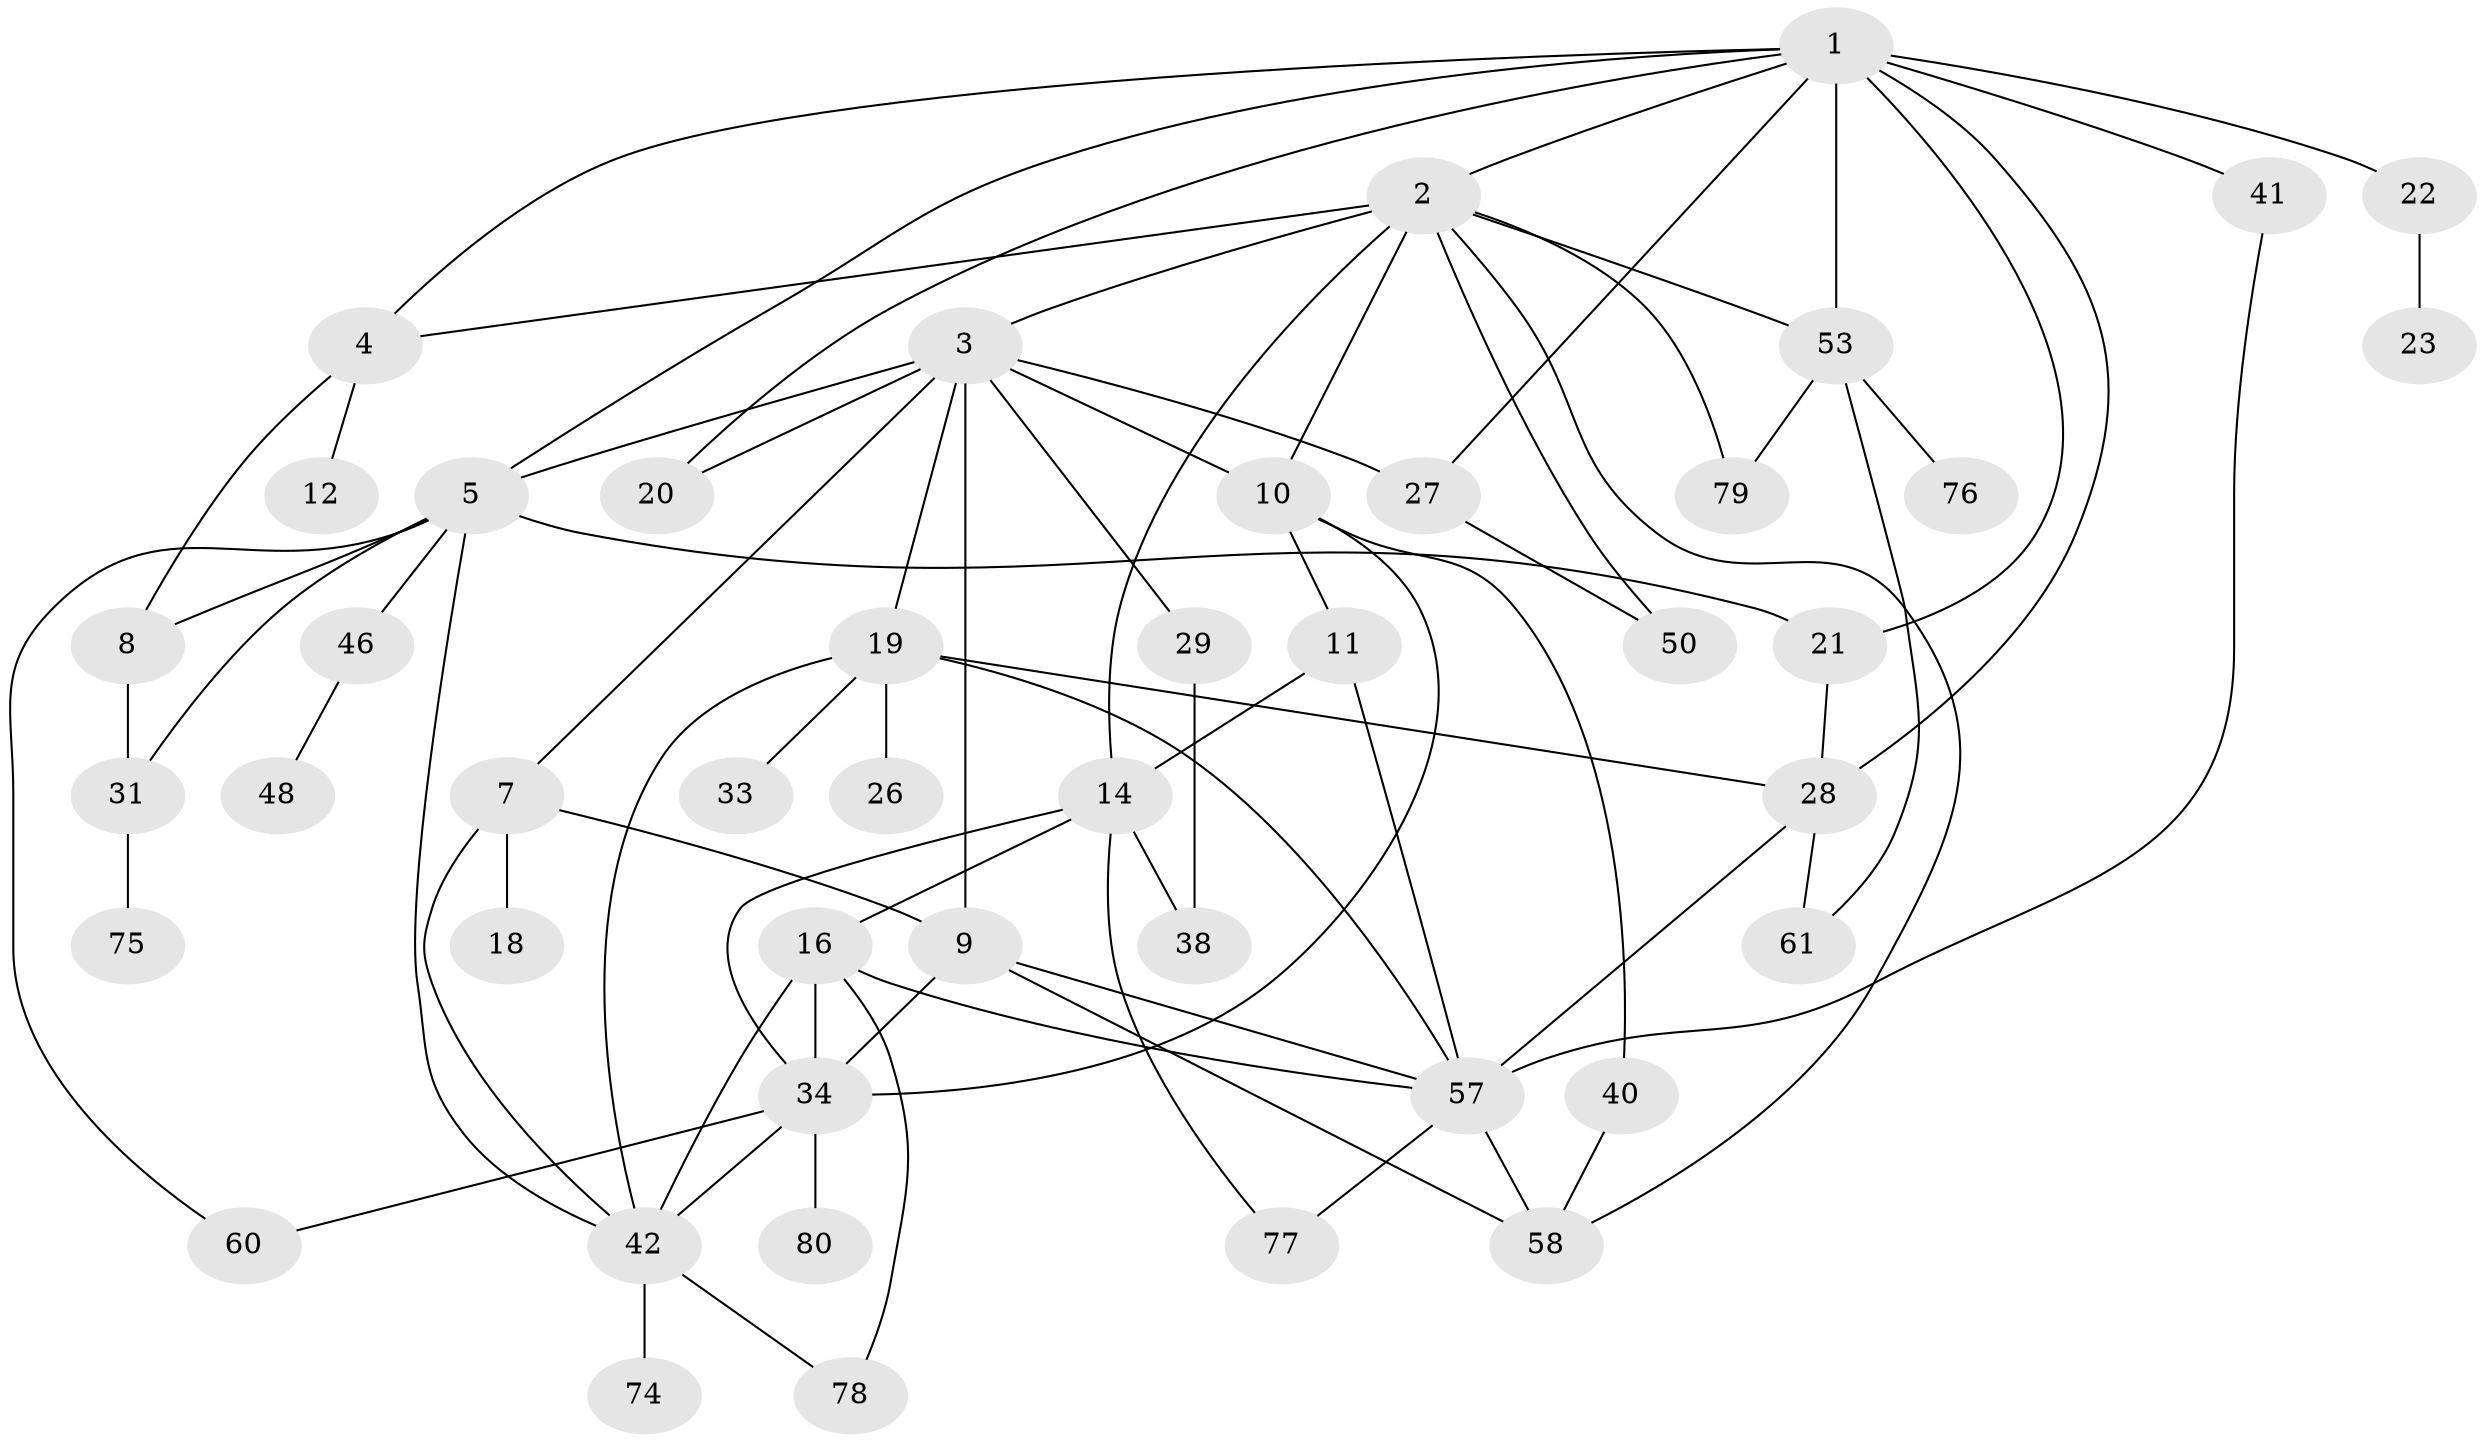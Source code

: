 // original degree distribution, {6: 0.08888888888888889, 8: 0.011111111111111112, 4: 0.1111111111111111, 7: 0.011111111111111112, 3: 0.18888888888888888, 5: 0.044444444444444446, 2: 0.4111111111111111, 1: 0.13333333333333333}
// Generated by graph-tools (version 1.1) at 2025/13/03/09/25 04:13:25]
// undirected, 45 vertices, 79 edges
graph export_dot {
graph [start="1"]
  node [color=gray90,style=filled];
  1 [super="+25+6+35"];
  2 [super="+37"];
  3 [super="+15"];
  4;
  5 [super="+67+13"];
  7 [super="+30"];
  8 [super="+47"];
  9 [super="+81+59+45"];
  10;
  11 [super="+17"];
  12 [super="+49"];
  14 [super="+24"];
  16 [super="+73"];
  18;
  19;
  20;
  21 [super="+66"];
  22;
  23;
  26;
  27 [super="+70"];
  28 [super="+32+55"];
  29;
  31;
  33;
  34 [super="+43+65+68"];
  38;
  40;
  41 [super="+62"];
  42 [super="+51"];
  46;
  48 [super="+86"];
  50;
  53 [super="+85"];
  57 [super="+72"];
  58 [super="+88"];
  60;
  61 [super="+64"];
  74;
  75 [super="+82"];
  76;
  77;
  78;
  79;
  80;
  1 -- 2;
  1 -- 22;
  1 -- 41;
  1 -- 28 [weight=2];
  1 -- 20;
  1 -- 21;
  1 -- 53;
  1 -- 5;
  1 -- 27;
  1 -- 4;
  2 -- 3;
  2 -- 4;
  2 -- 10;
  2 -- 14;
  2 -- 50;
  2 -- 53;
  2 -- 58;
  2 -- 79;
  3 -- 5;
  3 -- 7;
  3 -- 20;
  3 -- 29;
  3 -- 10;
  3 -- 9;
  3 -- 27;
  3 -- 19;
  4 -- 8;
  4 -- 12;
  5 -- 21;
  5 -- 31;
  5 -- 46;
  5 -- 60;
  5 -- 8;
  5 -- 42;
  7 -- 9 [weight=2];
  7 -- 18;
  7 -- 42;
  8 -- 31;
  9 -- 34 [weight=2];
  9 -- 57;
  9 -- 58;
  10 -- 11;
  10 -- 34;
  10 -- 40;
  11 -- 14;
  11 -- 57;
  14 -- 16;
  14 -- 34;
  14 -- 38;
  14 -- 77;
  16 -- 78;
  16 -- 34;
  16 -- 42;
  16 -- 57;
  19 -- 26;
  19 -- 33;
  19 -- 42;
  19 -- 28;
  19 -- 57;
  21 -- 28 [weight=2];
  22 -- 23;
  27 -- 50;
  28 -- 61;
  28 -- 57 [weight=2];
  29 -- 38;
  31 -- 75;
  34 -- 60;
  34 -- 80;
  34 -- 42;
  40 -- 58;
  41 -- 57;
  42 -- 74;
  42 -- 78;
  46 -- 48;
  53 -- 76;
  53 -- 79;
  53 -- 61;
  57 -- 58;
  57 -- 77;
}
